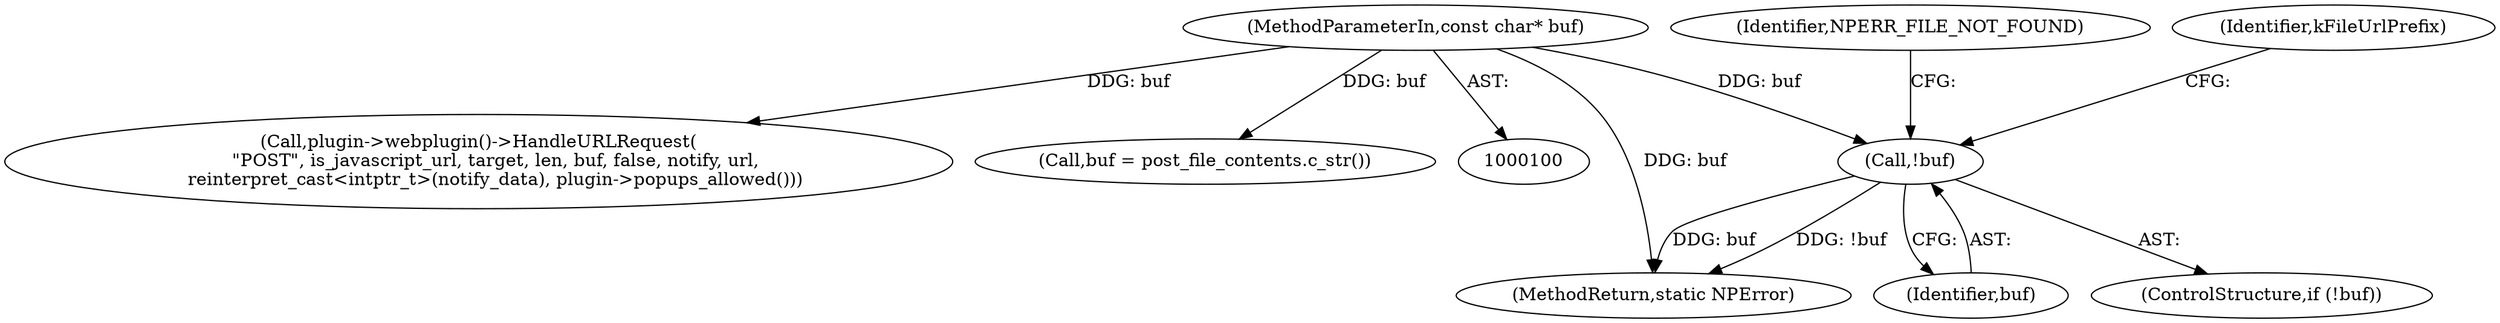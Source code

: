 digraph "0_Chrome_ea3d1d84be3d6f97bf50e76511c9e26af6895533_24@pointer" {
"1000135" [label="(Call,!buf)"];
"1000105" [label="(MethodParameterIn,const char* buf)"];
"1000138" [label="(Identifier,NPERR_FILE_NOT_FOUND)"];
"1000217" [label="(MethodReturn,static NPError)"];
"1000105" [label="(MethodParameterIn,const char* buf)"];
"1000135" [label="(Call,!buf)"];
"1000136" [label="(Identifier,buf)"];
"1000143" [label="(Identifier,kFileUrlPrefix)"];
"1000202" [label="(Call,plugin->webplugin()->HandleURLRequest(\n      \"POST\", is_javascript_url, target, len, buf, false, notify, url,\n      reinterpret_cast<intptr_t>(notify_data), plugin->popups_allowed()))"];
"1000134" [label="(ControlStructure,if (!buf))"];
"1000191" [label="(Call,buf = post_file_contents.c_str())"];
"1000135" -> "1000134"  [label="AST: "];
"1000135" -> "1000136"  [label="CFG: "];
"1000136" -> "1000135"  [label="AST: "];
"1000138" -> "1000135"  [label="CFG: "];
"1000143" -> "1000135"  [label="CFG: "];
"1000135" -> "1000217"  [label="DDG: !buf"];
"1000135" -> "1000217"  [label="DDG: buf"];
"1000105" -> "1000135"  [label="DDG: buf"];
"1000105" -> "1000100"  [label="AST: "];
"1000105" -> "1000217"  [label="DDG: buf"];
"1000105" -> "1000191"  [label="DDG: buf"];
"1000105" -> "1000202"  [label="DDG: buf"];
}
